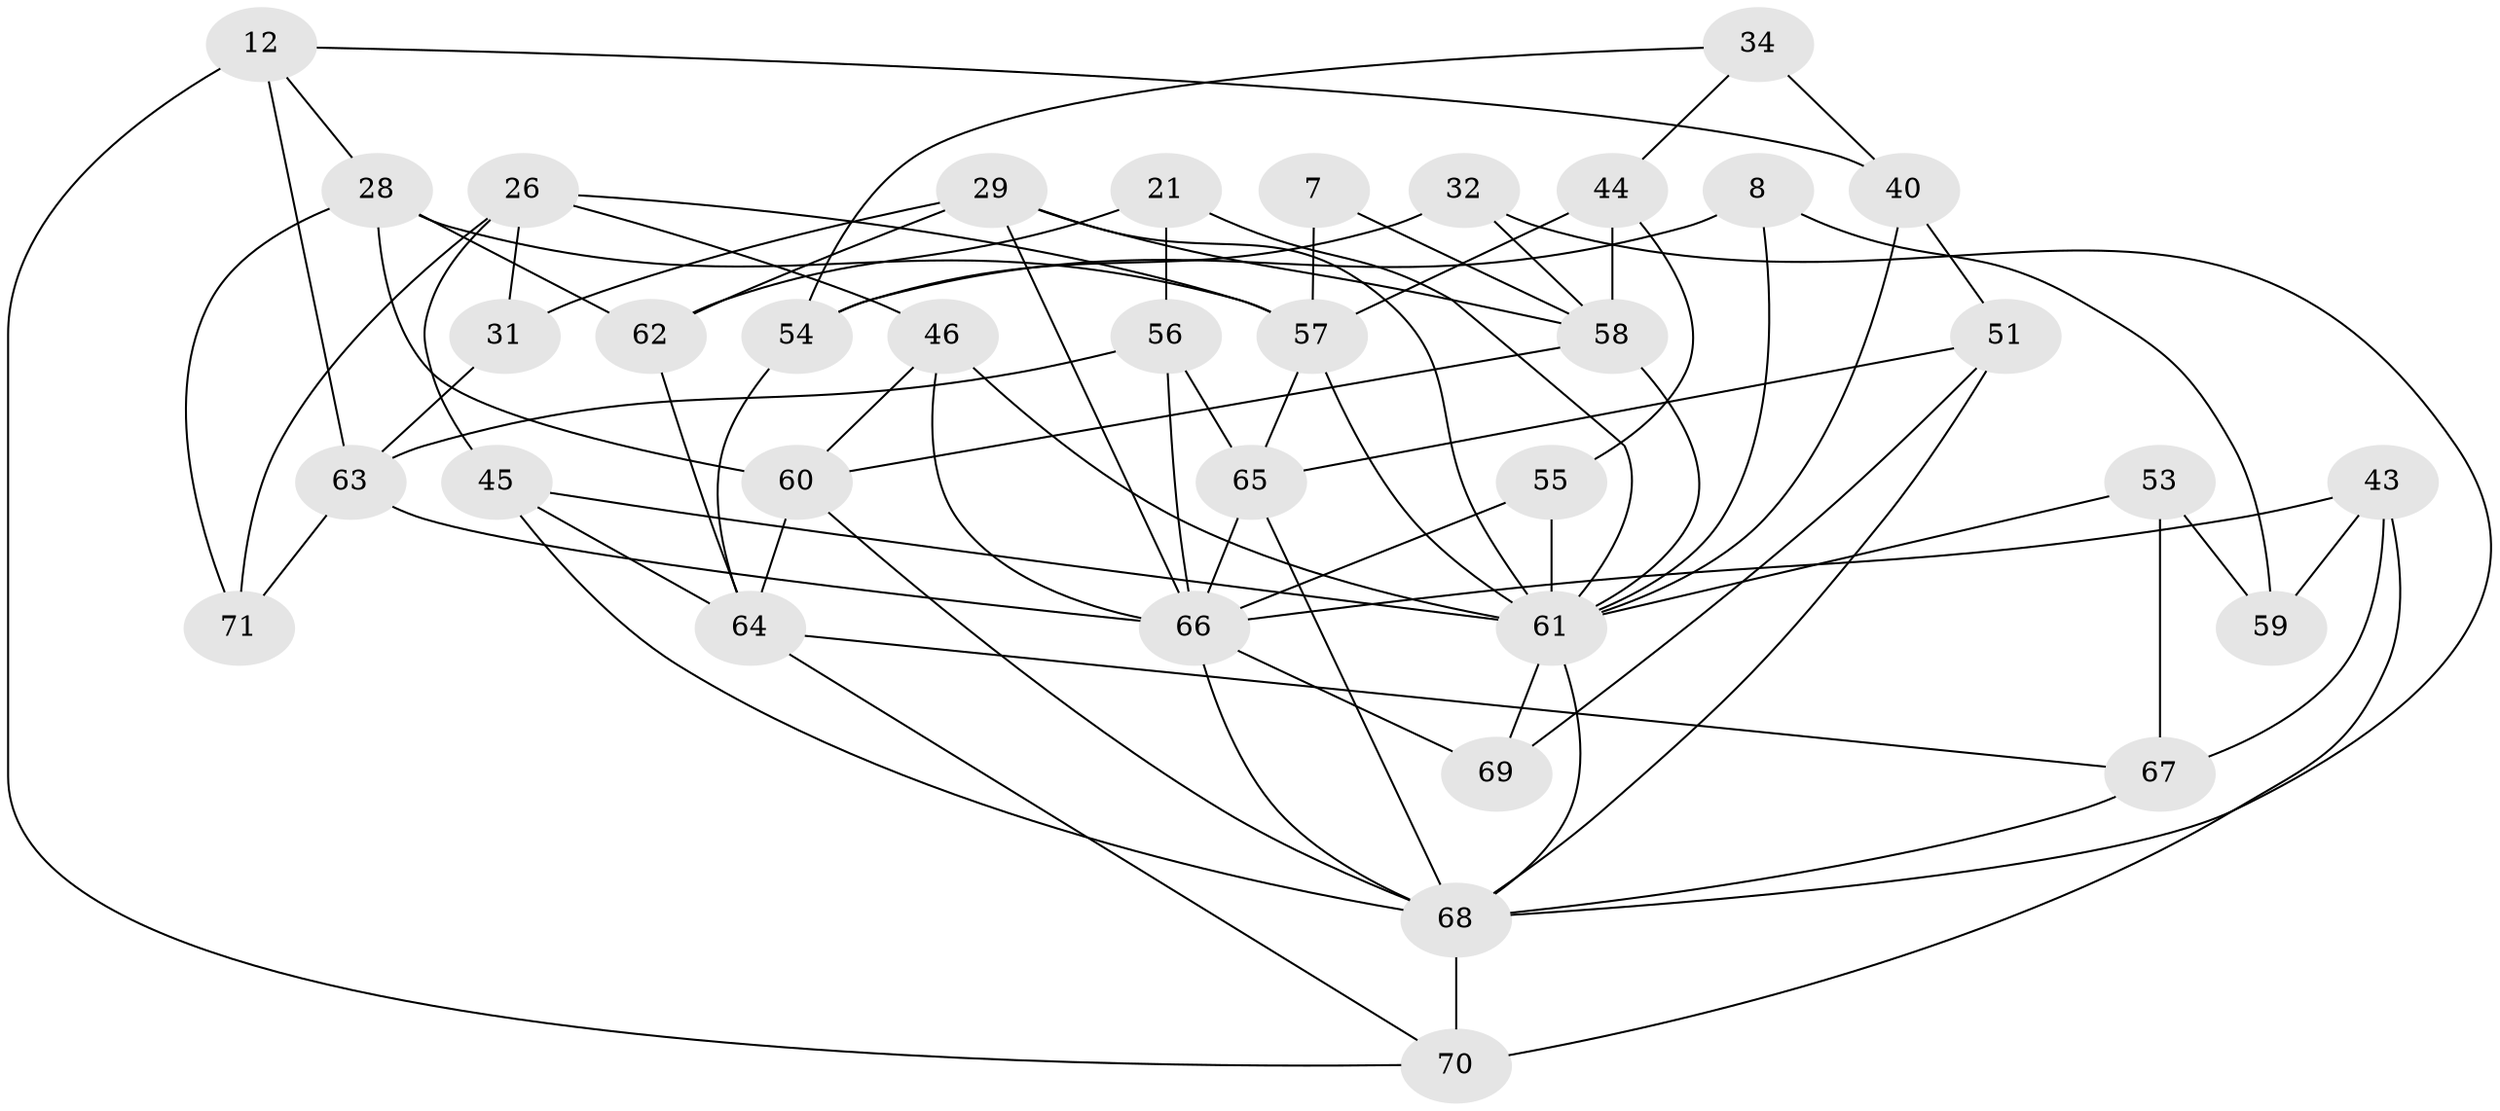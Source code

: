 // original degree distribution, {4: 1.0}
// Generated by graph-tools (version 1.1) at 2025/59/03/09/25 04:59:16]
// undirected, 35 vertices, 79 edges
graph export_dot {
graph [start="1"]
  node [color=gray90,style=filled];
  7;
  8;
  12;
  21;
  26 [super="+5"];
  28 [super="+14"];
  29 [super="+22"];
  31;
  32;
  34;
  40 [super="+17"];
  43 [super="+24"];
  44 [super="+36"];
  45 [super="+20"];
  46;
  51 [super="+13"];
  53;
  54 [super="+2"];
  55 [super="+50"];
  56 [super="+16"];
  57 [super="+33"];
  58 [super="+49"];
  59;
  60 [super="+15"];
  61 [super="+23+48"];
  62;
  63 [super="+52"];
  64 [super="+27"];
  65 [super="+41"];
  66 [super="+1+30+38"];
  67;
  68 [super="+10+42+39"];
  69 [super="+18"];
  70 [super="+47"];
  71;
  7 -- 57 [weight=2];
  7 -- 58 [weight=2];
  8 -- 54 [weight=2];
  8 -- 59;
  8 -- 61;
  12 -- 40;
  12 -- 28;
  12 -- 70;
  12 -- 63;
  21 -- 56 [weight=2];
  21 -- 62;
  21 -- 61;
  26 -- 71 [weight=2];
  26 -- 46;
  26 -- 31;
  26 -- 45;
  26 -- 57;
  28 -- 60;
  28 -- 57 [weight=2];
  28 -- 62;
  28 -- 71;
  29 -- 62;
  29 -- 31 [weight=2];
  29 -- 58;
  29 -- 61;
  29 -- 66;
  31 -- 63;
  32 -- 58;
  32 -- 54 [weight=2];
  32 -- 68;
  34 -- 40 [weight=2];
  34 -- 44;
  34 -- 54;
  40 -- 51 [weight=2];
  40 -- 61;
  43 -- 59 [weight=2];
  43 -- 67;
  43 -- 70 [weight=2];
  43 -- 66;
  44 -- 55 [weight=2];
  44 -- 58 [weight=2];
  44 -- 57;
  45 -- 68 [weight=2];
  45 -- 64 [weight=2];
  45 -- 61;
  46 -- 61;
  46 -- 66;
  46 -- 60;
  51 -- 69 [weight=2];
  51 -- 65;
  51 -- 68;
  53 -- 59;
  53 -- 67;
  53 -- 61 [weight=2];
  54 -- 64;
  55 -- 66;
  55 -- 61 [weight=3];
  56 -- 63;
  56 -- 65 [weight=2];
  56 -- 66;
  57 -- 65;
  57 -- 61;
  58 -- 60;
  58 -- 61;
  60 -- 64 [weight=2];
  60 -- 68;
  61 -- 68 [weight=2];
  61 -- 69 [weight=3];
  62 -- 64;
  63 -- 66 [weight=2];
  63 -- 71;
  64 -- 70;
  64 -- 67;
  65 -- 66;
  65 -- 68;
  66 -- 69;
  66 -- 68;
  67 -- 68;
  68 -- 70 [weight=2];
}
